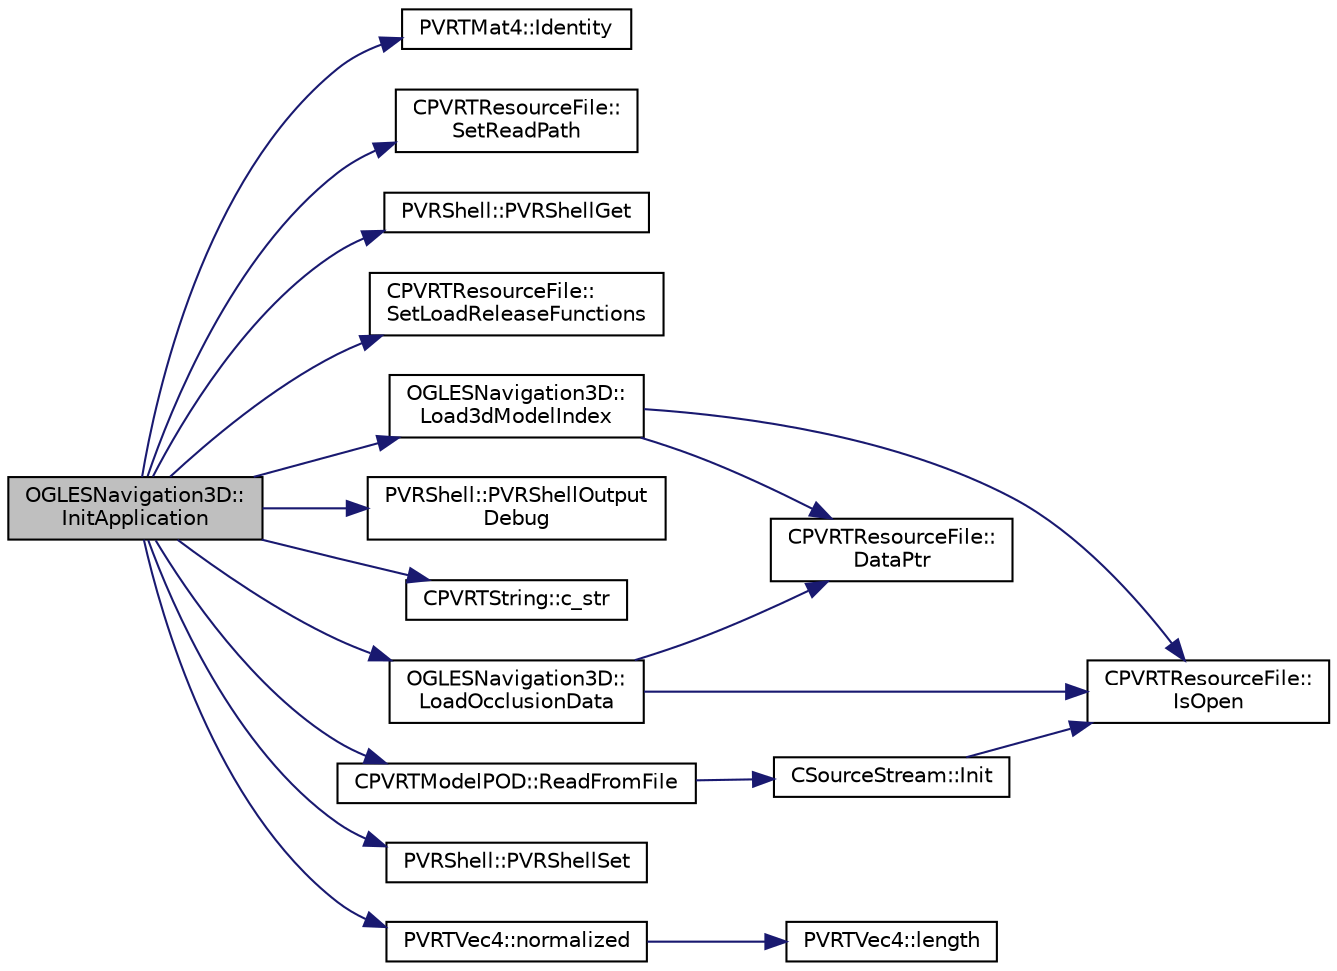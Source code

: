 digraph "OGLESNavigation3D::InitApplication"
{
  edge [fontname="Helvetica",fontsize="10",labelfontname="Helvetica",labelfontsize="10"];
  node [fontname="Helvetica",fontsize="10",shape=record];
  rankdir="LR";
  Node1 [label="OGLESNavigation3D::\lInitApplication",height=0.2,width=0.4,color="black", fillcolor="grey75", style="filled", fontcolor="black"];
  Node1 -> Node2 [color="midnightblue",fontsize="10",style="solid"];
  Node2 [label="PVRTMat4::Identity",height=0.2,width=0.4,color="black", fillcolor="white", style="filled",URL="$struct_p_v_r_t_mat4.html#aec7e6d87fc29ef245978cbeaeedf15d7",tooltip="Generates an identity matrix. "];
  Node1 -> Node3 [color="midnightblue",fontsize="10",style="solid"];
  Node3 [label="CPVRTResourceFile::\lSetReadPath",height=0.2,width=0.4,color="black", fillcolor="white", style="filled",URL="$class_c_p_v_r_t_resource_file.html#a0e289bb7f281f32af4497d26753f577c",tooltip="Sets the read path. "];
  Node1 -> Node4 [color="midnightblue",fontsize="10",style="solid"];
  Node4 [label="PVRShell::PVRShellGet",height=0.2,width=0.4,color="black", fillcolor="white", style="filled",URL="$class_p_v_r_shell.html#ad58b00376cdae7a8aeea41fc17367bfd",tooltip="This function is used to get parameters from the PVRShell. It can be called from anywhere in the prog..."];
  Node1 -> Node5 [color="midnightblue",fontsize="10",style="solid"];
  Node5 [label="CPVRTResourceFile::\lSetLoadReleaseFunctions",height=0.2,width=0.4,color="black", fillcolor="white", style="filled",URL="$class_c_p_v_r_t_resource_file.html#a798c5394174550e8c18e3113c9485fce",tooltip="This function is used to override the CPVRTResource file loading functions. If you pass NULL in as th..."];
  Node1 -> Node6 [color="midnightblue",fontsize="10",style="solid"];
  Node6 [label="OGLESNavigation3D::\lLoad3dModelIndex",height=0.2,width=0.4,color="black", fillcolor="white", style="filled",URL="$class_o_g_l_e_s_navigation3_d.html#ad219541b28e51b8ef2071760bc97ec9e"];
  Node6 -> Node7 [color="midnightblue",fontsize="10",style="solid"];
  Node7 [label="CPVRTResourceFile::\lIsOpen",height=0.2,width=0.4,color="black", fillcolor="white", style="filled",URL="$class_c_p_v_r_t_resource_file.html#a484df820e9829438c0601bbc0aef7797",tooltip="Is the file open. "];
  Node6 -> Node8 [color="midnightblue",fontsize="10",style="solid"];
  Node8 [label="CPVRTResourceFile::\lDataPtr",height=0.2,width=0.4,color="black", fillcolor="white", style="filled",URL="$class_c_p_v_r_t_resource_file.html#af3da413665ad9e932ae95676f3605781",tooltip="Returns a pointer to the file data. If the data is expected to be a string don&#39;t assume that it is nu..."];
  Node1 -> Node9 [color="midnightblue",fontsize="10",style="solid"];
  Node9 [label="PVRShell::PVRShellOutput\lDebug",height=0.2,width=0.4,color="black", fillcolor="white", style="filled",URL="$class_p_v_r_shell.html#a143d693b1c6e373b29485c1be51d1010",tooltip="Writes the resultant string to the debug output (e.g. using printf(), OutputDebugString(), ...). Check the SDK release notes for details on how the string is output. "];
  Node1 -> Node10 [color="midnightblue",fontsize="10",style="solid"];
  Node10 [label="CPVRTString::c_str",height=0.2,width=0.4,color="black", fillcolor="white", style="filled",URL="$class_c_p_v_r_t_string.html#aabd1f2848c4b1d65e7418b264502687d",tooltip="Returns a const char* pointer of the string. "];
  Node1 -> Node11 [color="midnightblue",fontsize="10",style="solid"];
  Node11 [label="OGLESNavigation3D::\lLoadOcclusionData",height=0.2,width=0.4,color="black", fillcolor="white", style="filled",URL="$class_o_g_l_e_s_navigation3_d.html#a54c1d517411565e81e9dd7c34a1265f8"];
  Node11 -> Node7 [color="midnightblue",fontsize="10",style="solid"];
  Node11 -> Node8 [color="midnightblue",fontsize="10",style="solid"];
  Node1 -> Node12 [color="midnightblue",fontsize="10",style="solid"];
  Node12 [label="CPVRTModelPOD::ReadFromFile",height=0.2,width=0.4,color="black", fillcolor="white", style="filled",URL="$class_c_p_v_r_t_model_p_o_d.html#abe43b961eabe1c9db94545b97c84c71f",tooltip="Loads the specified \".POD\" file; returns the scene in pScene. This structure must later be destroyed ..."];
  Node12 -> Node13 [color="midnightblue",fontsize="10",style="solid"];
  Node13 [label="CSourceStream::Init",height=0.2,width=0.4,color="black", fillcolor="white", style="filled",URL="$class_c_source_stream.html#ab0ebb0e543b50e391d1e73a8cf40162e"];
  Node13 -> Node7 [color="midnightblue",fontsize="10",style="solid"];
  Node1 -> Node14 [color="midnightblue",fontsize="10",style="solid"];
  Node14 [label="PVRShell::PVRShellSet",height=0.2,width=0.4,color="black", fillcolor="white", style="filled",URL="$class_p_v_r_shell.html#afe4052dde87d659948defdd63529eee6",tooltip="This function is used to pass preferences to the PVRShell. If used, this function must be called from..."];
  Node1 -> Node15 [color="midnightblue",fontsize="10",style="solid"];
  Node15 [label="PVRTVec4::normalized",height=0.2,width=0.4,color="black", fillcolor="white", style="filled",URL="$struct_p_v_r_t_vec4.html#a8053f7ba7654b0fb2d934dd2624d7b8b",tooltip="returns a normalized vector of the same direction as this vector "];
  Node15 -> Node16 [color="midnightblue",fontsize="10",style="solid"];
  Node16 [label="PVRTVec4::length",height=0.2,width=0.4,color="black", fillcolor="white", style="filled",URL="$struct_p_v_r_t_vec4.html#a2013d59808b69b14403cf50d5bf92e00",tooltip="calculates the magnitude of the vector "];
}
